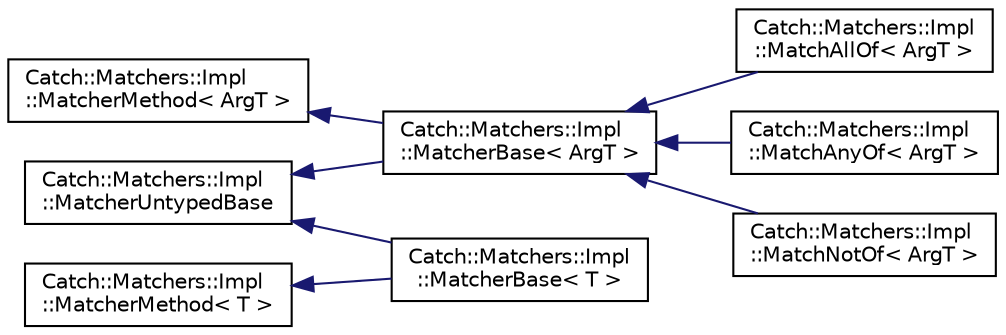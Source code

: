 digraph "Graphical Class Hierarchy"
{
  edge [fontname="Helvetica",fontsize="10",labelfontname="Helvetica",labelfontsize="10"];
  node [fontname="Helvetica",fontsize="10",shape=record];
  rankdir="LR";
  Node1 [label="Catch::Matchers::Impl\l::MatcherMethod\< ArgT \>",height=0.2,width=0.4,color="black", fillcolor="white", style="filled",URL="$de/da3/structCatch_1_1Matchers_1_1Impl_1_1MatcherMethod.html"];
  Node1 -> Node2 [dir="back",color="midnightblue",fontsize="10",style="solid",fontname="Helvetica"];
  Node2 [label="Catch::Matchers::Impl\l::MatcherBase\< ArgT \>",height=0.2,width=0.4,color="black", fillcolor="white", style="filled",URL="$d8/d94/structCatch_1_1Matchers_1_1Impl_1_1MatcherBase.html"];
  Node2 -> Node3 [dir="back",color="midnightblue",fontsize="10",style="solid",fontname="Helvetica"];
  Node3 [label="Catch::Matchers::Impl\l::MatchAllOf\< ArgT \>",height=0.2,width=0.4,color="black", fillcolor="white", style="filled",URL="$d8/d68/structCatch_1_1Matchers_1_1Impl_1_1MatchAllOf.html"];
  Node2 -> Node4 [dir="back",color="midnightblue",fontsize="10",style="solid",fontname="Helvetica"];
  Node4 [label="Catch::Matchers::Impl\l::MatchAnyOf\< ArgT \>",height=0.2,width=0.4,color="black", fillcolor="white", style="filled",URL="$dc/d21/structCatch_1_1Matchers_1_1Impl_1_1MatchAnyOf.html"];
  Node2 -> Node5 [dir="back",color="midnightblue",fontsize="10",style="solid",fontname="Helvetica"];
  Node5 [label="Catch::Matchers::Impl\l::MatchNotOf\< ArgT \>",height=0.2,width=0.4,color="black", fillcolor="white", style="filled",URL="$db/d84/structCatch_1_1Matchers_1_1Impl_1_1MatchNotOf.html"];
  Node6 [label="Catch::Matchers::Impl\l::MatcherMethod\< T \>",height=0.2,width=0.4,color="black", fillcolor="white", style="filled",URL="$de/da3/structCatch_1_1Matchers_1_1Impl_1_1MatcherMethod.html"];
  Node6 -> Node7 [dir="back",color="midnightblue",fontsize="10",style="solid",fontname="Helvetica"];
  Node7 [label="Catch::Matchers::Impl\l::MatcherBase\< T \>",height=0.2,width=0.4,color="black", fillcolor="white", style="filled",URL="$d8/d94/structCatch_1_1Matchers_1_1Impl_1_1MatcherBase.html"];
  Node8 [label="Catch::Matchers::Impl\l::MatcherUntypedBase",height=0.2,width=0.4,color="black", fillcolor="white", style="filled",URL="$d9/d7c/classCatch_1_1Matchers_1_1Impl_1_1MatcherUntypedBase.html"];
  Node8 -> Node7 [dir="back",color="midnightblue",fontsize="10",style="solid",fontname="Helvetica"];
  Node8 -> Node2 [dir="back",color="midnightblue",fontsize="10",style="solid",fontname="Helvetica"];
}
